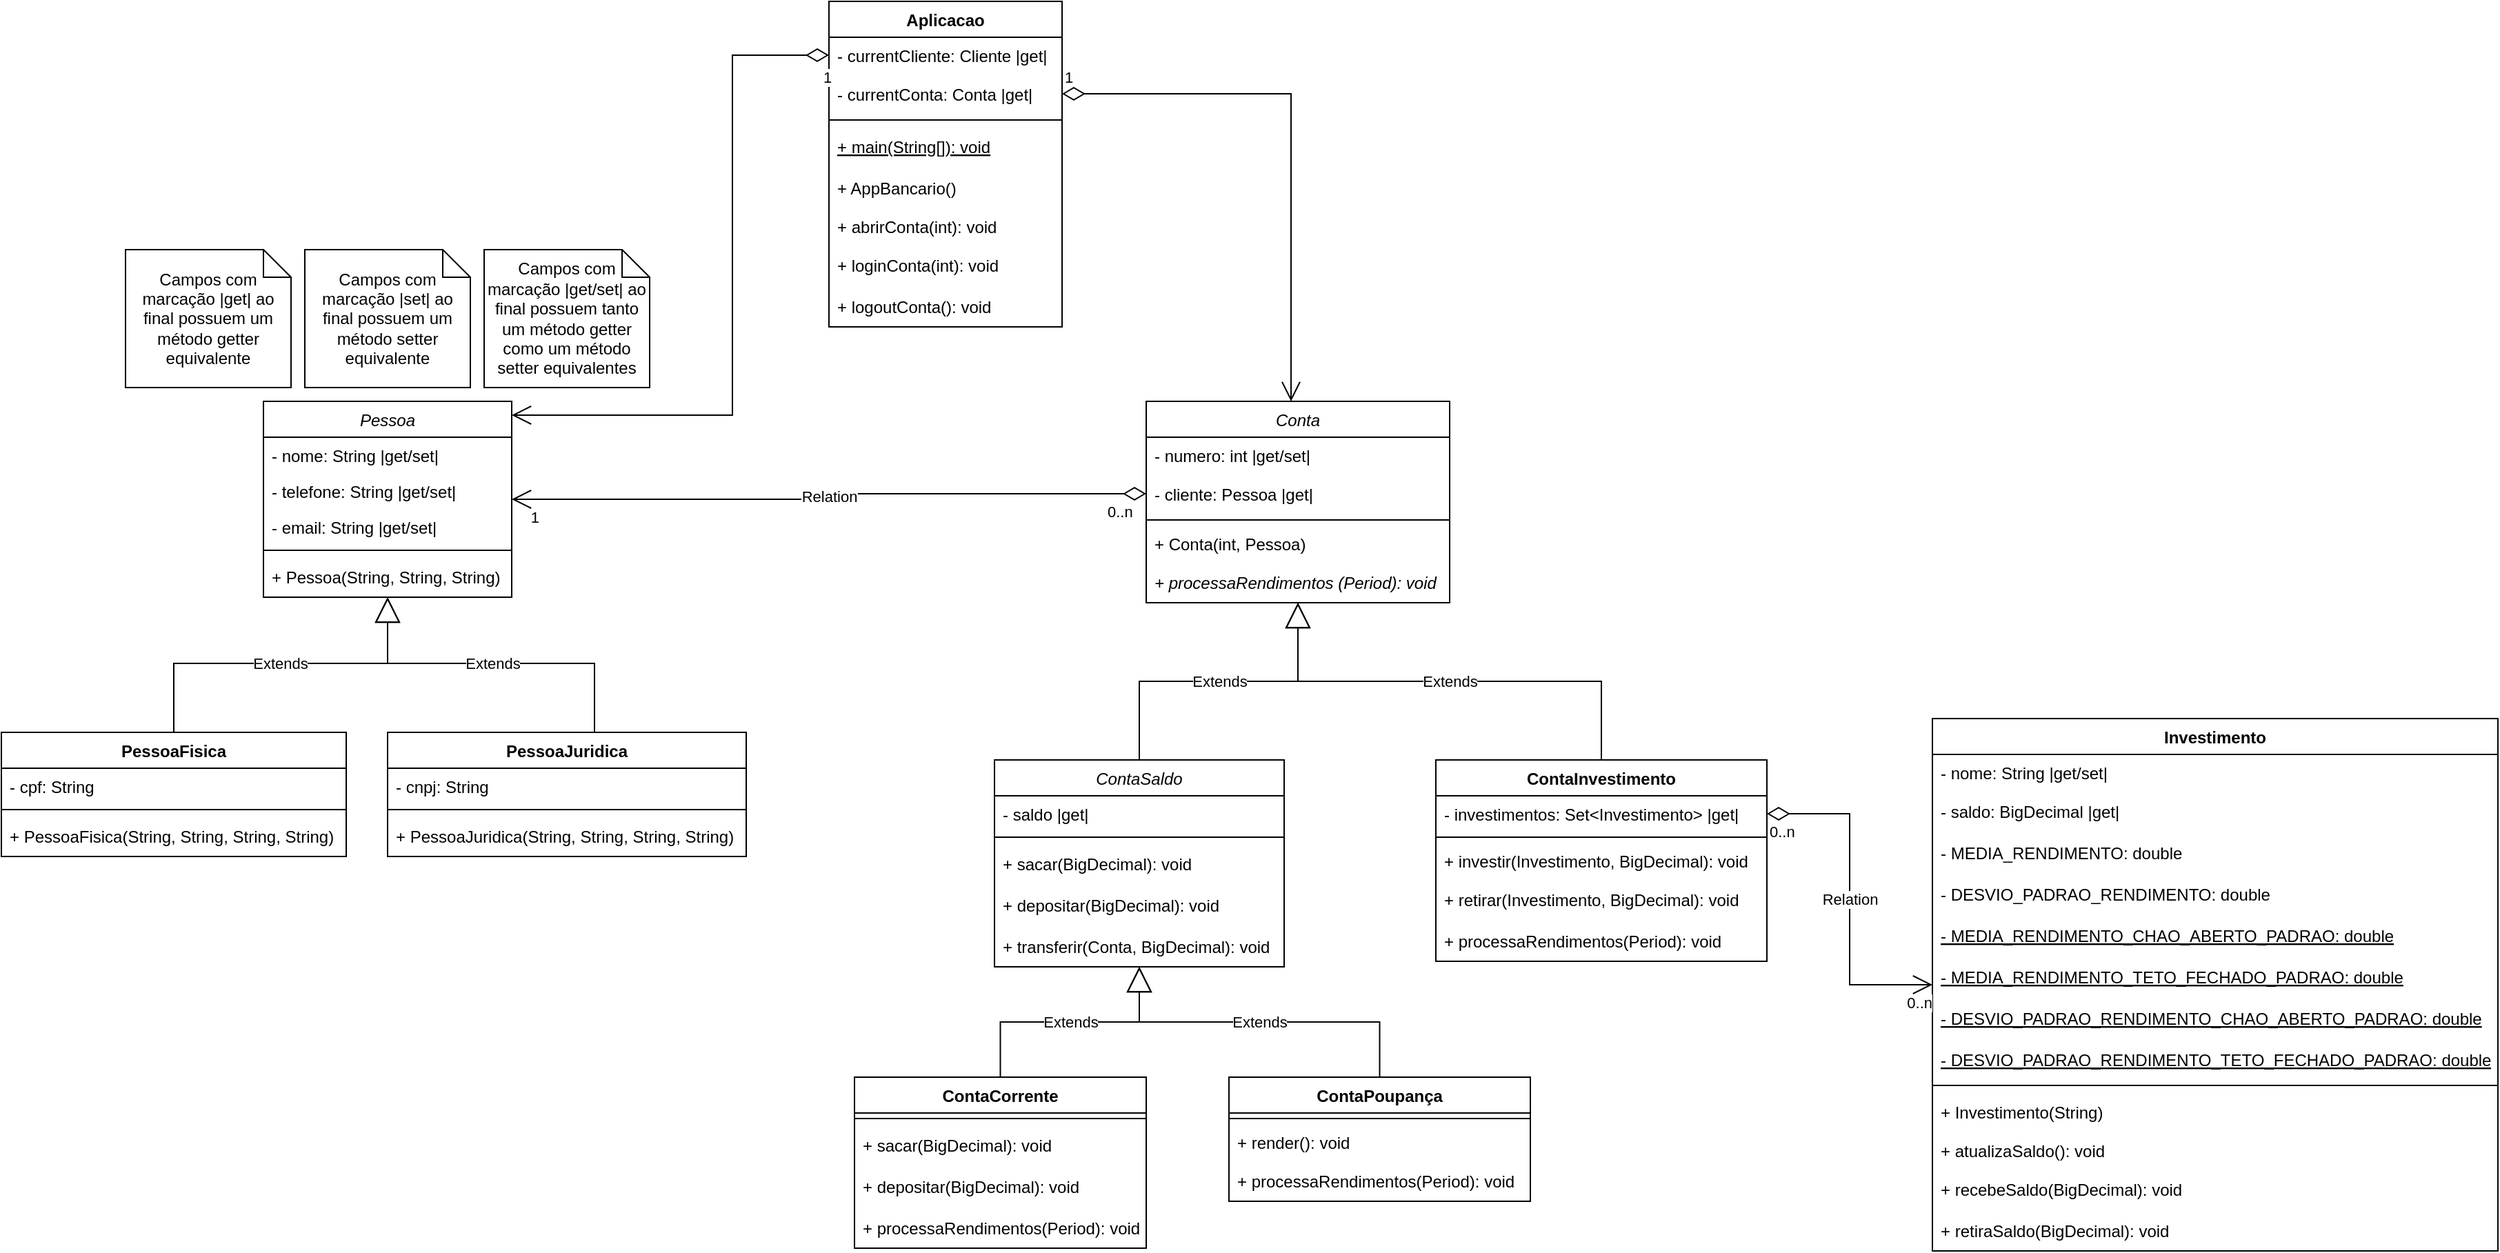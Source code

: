 <mxfile version="16.5.1" type="device"><diagram id="C5RBs43oDa-KdzZeNtuy" name="Page-1"><mxGraphModel dx="782" dy="1708" grid="1" gridSize="10" guides="1" tooltips="1" connect="1" arrows="1" fold="1" page="1" pageScale="1" pageWidth="827" pageHeight="1169" math="0" shadow="0"><root><mxCell id="WIyWlLk6GJQsqaUBKTNV-0"/><mxCell id="WIyWlLk6GJQsqaUBKTNV-1" parent="WIyWlLk6GJQsqaUBKTNV-0"/><mxCell id="zkfFHV4jXpPFQw0GAbJ--0" value="Pessoa" style="swimlane;fontStyle=2;align=center;verticalAlign=top;childLayout=stackLayout;horizontal=1;startSize=26;horizontalStack=0;resizeParent=1;resizeLast=0;collapsible=1;marginBottom=0;rounded=0;shadow=0;strokeWidth=1;" parent="WIyWlLk6GJQsqaUBKTNV-1" vertex="1"><mxGeometry x="240" y="120" width="180" height="142" as="geometry"><mxRectangle x="230" y="140" width="160" height="26" as="alternateBounds"/></mxGeometry></mxCell><mxCell id="zkfFHV4jXpPFQw0GAbJ--1" value="- nome: String |get/set|" style="text;align=left;verticalAlign=top;spacingLeft=4;spacingRight=4;overflow=hidden;rotatable=0;points=[[0,0.5],[1,0.5]];portConstraint=eastwest;" parent="zkfFHV4jXpPFQw0GAbJ--0" vertex="1"><mxGeometry y="26" width="180" height="26" as="geometry"/></mxCell><mxCell id="zkfFHV4jXpPFQw0GAbJ--2" value="- telefone: String |get/set|" style="text;align=left;verticalAlign=top;spacingLeft=4;spacingRight=4;overflow=hidden;rotatable=0;points=[[0,0.5],[1,0.5]];portConstraint=eastwest;rounded=0;shadow=0;html=0;" parent="zkfFHV4jXpPFQw0GAbJ--0" vertex="1"><mxGeometry y="52" width="180" height="26" as="geometry"/></mxCell><mxCell id="zkfFHV4jXpPFQw0GAbJ--3" value="- email: String |get/set|" style="text;align=left;verticalAlign=top;spacingLeft=4;spacingRight=4;overflow=hidden;rotatable=0;points=[[0,0.5],[1,0.5]];portConstraint=eastwest;rounded=0;shadow=0;html=0;" parent="zkfFHV4jXpPFQw0GAbJ--0" vertex="1"><mxGeometry y="78" width="180" height="26" as="geometry"/></mxCell><mxCell id="zkfFHV4jXpPFQw0GAbJ--4" value="" style="line;html=1;strokeWidth=1;align=left;verticalAlign=middle;spacingTop=-1;spacingLeft=3;spacingRight=3;rotatable=0;labelPosition=right;points=[];portConstraint=eastwest;" parent="zkfFHV4jXpPFQw0GAbJ--0" vertex="1"><mxGeometry y="104" width="180" height="8" as="geometry"/></mxCell><mxCell id="9RuYheYxcO-khWazpJYn-17" value="+ Pessoa(String, String, String)" style="text;strokeColor=none;fillColor=none;align=left;verticalAlign=middle;spacingLeft=4;spacingRight=4;overflow=hidden;points=[[0,0.5],[1,0.5]];portConstraint=eastwest;rotatable=0;" parent="zkfFHV4jXpPFQw0GAbJ--0" vertex="1"><mxGeometry y="112" width="180" height="30" as="geometry"/></mxCell><mxCell id="9RuYheYxcO-khWazpJYn-6" value="PessoaFisica" style="swimlane;fontStyle=1;align=center;verticalAlign=top;childLayout=stackLayout;horizontal=1;startSize=26;horizontalStack=0;resizeParent=1;resizeParentMax=0;resizeLast=0;collapsible=1;marginBottom=0;" parent="WIyWlLk6GJQsqaUBKTNV-1" vertex="1"><mxGeometry x="50" y="360" width="250" height="90" as="geometry"/></mxCell><mxCell id="9RuYheYxcO-khWazpJYn-7" value="- cpf: String" style="text;strokeColor=none;fillColor=none;align=left;verticalAlign=top;spacingLeft=4;spacingRight=4;overflow=hidden;rotatable=0;points=[[0,0.5],[1,0.5]];portConstraint=eastwest;" parent="9RuYheYxcO-khWazpJYn-6" vertex="1"><mxGeometry y="26" width="250" height="26" as="geometry"/></mxCell><mxCell id="9RuYheYxcO-khWazpJYn-8" value="" style="line;strokeWidth=1;fillColor=none;align=left;verticalAlign=middle;spacingTop=-1;spacingLeft=3;spacingRight=3;rotatable=0;labelPosition=right;points=[];portConstraint=eastwest;" parent="9RuYheYxcO-khWazpJYn-6" vertex="1"><mxGeometry y="52" width="250" height="8" as="geometry"/></mxCell><mxCell id="9RuYheYxcO-khWazpJYn-25" value="+ PessoaFisica(String, String, String, String)" style="text;strokeColor=none;fillColor=none;align=left;verticalAlign=middle;spacingLeft=4;spacingRight=4;overflow=hidden;points=[[0,0.5],[1,0.5]];portConstraint=eastwest;rotatable=0;" parent="9RuYheYxcO-khWazpJYn-6" vertex="1"><mxGeometry y="60" width="250" height="30" as="geometry"/></mxCell><mxCell id="9RuYheYxcO-khWazpJYn-16" value="Extends" style="endArrow=block;endSize=16;endFill=0;html=1;rounded=0;edgeStyle=elbowEdgeStyle;elbow=vertical;" parent="WIyWlLk6GJQsqaUBKTNV-1" source="9RuYheYxcO-khWazpJYn-6" target="zkfFHV4jXpPFQw0GAbJ--0" edge="1"><mxGeometry width="160" relative="1" as="geometry"><mxPoint x="200" y="360" as="sourcePoint"/><mxPoint x="460" y="480" as="targetPoint"/><Array as="points"><mxPoint x="175" y="310"/><mxPoint x="190" y="500"/></Array></mxGeometry></mxCell><mxCell id="9RuYheYxcO-khWazpJYn-19" value="PessoaJuridica" style="swimlane;fontStyle=1;align=center;verticalAlign=top;childLayout=stackLayout;horizontal=1;startSize=26;horizontalStack=0;resizeParent=1;resizeParentMax=0;resizeLast=0;collapsible=1;marginBottom=0;" parent="WIyWlLk6GJQsqaUBKTNV-1" vertex="1"><mxGeometry x="330" y="360" width="260" height="90" as="geometry"/></mxCell><mxCell id="9RuYheYxcO-khWazpJYn-20" value="- cnpj: String" style="text;strokeColor=none;fillColor=none;align=left;verticalAlign=top;spacingLeft=4;spacingRight=4;overflow=hidden;rotatable=0;points=[[0,0.5],[1,0.5]];portConstraint=eastwest;" parent="9RuYheYxcO-khWazpJYn-19" vertex="1"><mxGeometry y="26" width="260" height="26" as="geometry"/></mxCell><mxCell id="9RuYheYxcO-khWazpJYn-21" value="" style="line;strokeWidth=1;fillColor=none;align=left;verticalAlign=middle;spacingTop=-1;spacingLeft=3;spacingRight=3;rotatable=0;labelPosition=right;points=[];portConstraint=eastwest;" parent="9RuYheYxcO-khWazpJYn-19" vertex="1"><mxGeometry y="52" width="260" height="8" as="geometry"/></mxCell><mxCell id="9RuYheYxcO-khWazpJYn-26" value="+ PessoaJuridica(String, String, String, String)" style="text;strokeColor=none;fillColor=none;align=left;verticalAlign=middle;spacingLeft=4;spacingRight=4;overflow=hidden;points=[[0,0.5],[1,0.5]];portConstraint=eastwest;rotatable=0;" parent="9RuYheYxcO-khWazpJYn-19" vertex="1"><mxGeometry y="60" width="260" height="30" as="geometry"/></mxCell><mxCell id="9RuYheYxcO-khWazpJYn-24" value="Extends" style="endArrow=block;endSize=16;endFill=0;html=1;rounded=0;edgeStyle=elbowEdgeStyle;elbow=vertical;" parent="WIyWlLk6GJQsqaUBKTNV-1" source="9RuYheYxcO-khWazpJYn-19" target="zkfFHV4jXpPFQw0GAbJ--0" edge="1"><mxGeometry width="160" relative="1" as="geometry"><mxPoint x="120" y="537" as="sourcePoint"/><mxPoint x="340" y="560" as="targetPoint"/><Array as="points"><mxPoint x="480" y="310"/><mxPoint x="350" y="460"/><mxPoint x="340" y="480"/><mxPoint x="340" y="510"/></Array></mxGeometry></mxCell><mxCell id="9RuYheYxcO-khWazpJYn-27" value="Conta" style="swimlane;fontStyle=2;align=center;verticalAlign=top;childLayout=stackLayout;horizontal=1;startSize=26;horizontalStack=0;resizeParent=1;resizeParentMax=0;resizeLast=0;collapsible=1;marginBottom=0;" parent="WIyWlLk6GJQsqaUBKTNV-1" vertex="1"><mxGeometry x="880" y="120" width="220" height="146" as="geometry"/></mxCell><mxCell id="9RuYheYxcO-khWazpJYn-28" value="- numero: int |get/set|" style="text;strokeColor=none;fillColor=none;align=left;verticalAlign=top;spacingLeft=4;spacingRight=4;overflow=hidden;rotatable=0;points=[[0,0.5],[1,0.5]];portConstraint=eastwest;" parent="9RuYheYxcO-khWazpJYn-27" vertex="1"><mxGeometry y="26" width="220" height="26" as="geometry"/></mxCell><mxCell id="9RuYheYxcO-khWazpJYn-31" value="- cliente: Pessoa |get|" style="text;strokeColor=none;fillColor=none;align=left;verticalAlign=middle;spacingLeft=4;spacingRight=4;overflow=hidden;points=[[0,0.5],[1,0.5]];portConstraint=eastwest;rotatable=0;" parent="9RuYheYxcO-khWazpJYn-27" vertex="1"><mxGeometry y="52" width="220" height="30" as="geometry"/></mxCell><mxCell id="9RuYheYxcO-khWazpJYn-29" value="" style="line;strokeWidth=1;fillColor=none;align=left;verticalAlign=middle;spacingTop=-1;spacingLeft=3;spacingRight=3;rotatable=0;labelPosition=right;points=[];portConstraint=eastwest;" parent="9RuYheYxcO-khWazpJYn-27" vertex="1"><mxGeometry y="82" width="220" height="8" as="geometry"/></mxCell><mxCell id="9RuYheYxcO-khWazpJYn-30" value="+ Conta(int, Pessoa)" style="text;strokeColor=none;fillColor=none;align=left;verticalAlign=top;spacingLeft=4;spacingRight=4;overflow=hidden;rotatable=0;points=[[0,0.5],[1,0.5]];portConstraint=eastwest;" parent="9RuYheYxcO-khWazpJYn-27" vertex="1"><mxGeometry y="90" width="220" height="26" as="geometry"/></mxCell><mxCell id="_iqbVqvjDQdFOtWDnBcp-0" value="+ processaRendimentos (Period): void" style="text;strokeColor=none;fillColor=none;align=left;verticalAlign=middle;spacingLeft=4;spacingRight=4;overflow=hidden;points=[[0,0.5],[1,0.5]];portConstraint=eastwest;rotatable=0;fontStyle=2" parent="9RuYheYxcO-khWazpJYn-27" vertex="1"><mxGeometry y="116" width="220" height="30" as="geometry"/></mxCell><mxCell id="9RuYheYxcO-khWazpJYn-32" value="Relation" style="endArrow=open;html=1;endSize=12;startArrow=diamondThin;startSize=14;startFill=0;edgeStyle=orthogonalEdgeStyle;rounded=0;elbow=vertical;" parent="WIyWlLk6GJQsqaUBKTNV-1" source="9RuYheYxcO-khWazpJYn-31" target="zkfFHV4jXpPFQw0GAbJ--0" edge="1"><mxGeometry relative="1" as="geometry"><mxPoint x="510" y="250" as="sourcePoint"/><mxPoint x="670" y="250" as="targetPoint"/></mxGeometry></mxCell><mxCell id="9RuYheYxcO-khWazpJYn-33" value="0..n" style="edgeLabel;resizable=0;html=1;align=left;verticalAlign=top;" parent="9RuYheYxcO-khWazpJYn-32" connectable="0" vertex="1"><mxGeometry x="-1" relative="1" as="geometry"><mxPoint x="-30" as="offset"/></mxGeometry></mxCell><mxCell id="9RuYheYxcO-khWazpJYn-34" value="1" style="edgeLabel;resizable=0;html=1;align=right;verticalAlign=top;" parent="9RuYheYxcO-khWazpJYn-32" connectable="0" vertex="1"><mxGeometry x="1" relative="1" as="geometry"><mxPoint x="20" as="offset"/></mxGeometry></mxCell><mxCell id="9RuYheYxcO-khWazpJYn-38" value="Campos com marcação |get| ao final possuem um método getter equivalente" style="shape=note;size=20;whiteSpace=wrap;html=1;" parent="WIyWlLk6GJQsqaUBKTNV-1" vertex="1"><mxGeometry x="140" y="10" width="120" height="100" as="geometry"/></mxCell><mxCell id="9RuYheYxcO-khWazpJYn-39" value="Campos com marcação |set| ao final possuem um método setter equivalente" style="shape=note;size=20;whiteSpace=wrap;html=1;" parent="WIyWlLk6GJQsqaUBKTNV-1" vertex="1"><mxGeometry x="270" y="10" width="120" height="100" as="geometry"/></mxCell><mxCell id="9RuYheYxcO-khWazpJYn-40" value="Campos com marcação |get/set| ao final possuem tanto um método getter como um método setter equivalentes" style="shape=note;size=20;whiteSpace=wrap;html=1;" parent="WIyWlLk6GJQsqaUBKTNV-1" vertex="1"><mxGeometry x="400" y="10" width="120" height="100" as="geometry"/></mxCell><mxCell id="9RuYheYxcO-khWazpJYn-41" value="ContaCorrente" style="swimlane;fontStyle=1;align=center;verticalAlign=top;childLayout=stackLayout;horizontal=1;startSize=26;horizontalStack=0;resizeParent=1;resizeParentMax=0;resizeLast=0;collapsible=1;marginBottom=0;" parent="WIyWlLk6GJQsqaUBKTNV-1" vertex="1"><mxGeometry x="668.5" y="610" width="211.5" height="124" as="geometry"/></mxCell><mxCell id="9RuYheYxcO-khWazpJYn-43" value="" style="line;strokeWidth=1;fillColor=none;align=left;verticalAlign=middle;spacingTop=-1;spacingLeft=3;spacingRight=3;rotatable=0;labelPosition=right;points=[];portConstraint=eastwest;" parent="9RuYheYxcO-khWazpJYn-41" vertex="1"><mxGeometry y="26" width="211.5" height="8" as="geometry"/></mxCell><mxCell id="9RuYheYxcO-khWazpJYn-69" value="+ sacar(BigDecimal): void" style="text;strokeColor=none;fillColor=none;align=left;verticalAlign=middle;spacingLeft=4;spacingRight=4;overflow=hidden;points=[[0,0.5],[1,0.5]];portConstraint=eastwest;rotatable=0;" parent="9RuYheYxcO-khWazpJYn-41" vertex="1"><mxGeometry y="34" width="211.5" height="30" as="geometry"/></mxCell><mxCell id="9RuYheYxcO-khWazpJYn-70" value="+ depositar(BigDecimal): void" style="text;strokeColor=none;fillColor=none;align=left;verticalAlign=middle;spacingLeft=4;spacingRight=4;overflow=hidden;points=[[0,0.5],[1,0.5]];portConstraint=eastwest;rotatable=0;" parent="9RuYheYxcO-khWazpJYn-41" vertex="1"><mxGeometry y="64" width="211.5" height="30" as="geometry"/></mxCell><mxCell id="_iqbVqvjDQdFOtWDnBcp-1" value="+ processaRendimentos(Period): void" style="text;strokeColor=none;fillColor=none;align=left;verticalAlign=middle;spacingLeft=4;spacingRight=4;overflow=hidden;points=[[0,0.5],[1,0.5]];portConstraint=eastwest;rotatable=0;" parent="9RuYheYxcO-khWazpJYn-41" vertex="1"><mxGeometry y="94" width="211.5" height="30" as="geometry"/></mxCell><mxCell id="9RuYheYxcO-khWazpJYn-47" value="ContaPoupança" style="swimlane;fontStyle=1;align=center;verticalAlign=top;childLayout=stackLayout;horizontal=1;startSize=26;horizontalStack=0;resizeParent=1;resizeParentMax=0;resizeLast=0;collapsible=1;marginBottom=0;" parent="WIyWlLk6GJQsqaUBKTNV-1" vertex="1"><mxGeometry x="940" y="610" width="218.5" height="90" as="geometry"/></mxCell><mxCell id="9RuYheYxcO-khWazpJYn-49" value="" style="line;strokeWidth=1;fillColor=none;align=left;verticalAlign=middle;spacingTop=-1;spacingLeft=3;spacingRight=3;rotatable=0;labelPosition=right;points=[];portConstraint=eastwest;" parent="9RuYheYxcO-khWazpJYn-47" vertex="1"><mxGeometry y="26" width="218.5" height="8" as="geometry"/></mxCell><mxCell id="9RuYheYxcO-khWazpJYn-50" value="+ render(): void" style="text;strokeColor=none;fillColor=none;align=left;verticalAlign=top;spacingLeft=4;spacingRight=4;overflow=hidden;rotatable=0;points=[[0,0.5],[1,0.5]];portConstraint=eastwest;" parent="9RuYheYxcO-khWazpJYn-47" vertex="1"><mxGeometry y="34" width="218.5" height="26" as="geometry"/></mxCell><mxCell id="_iqbVqvjDQdFOtWDnBcp-2" value="+ processaRendimentos(Period): void" style="text;strokeColor=none;fillColor=none;align=left;verticalAlign=middle;spacingLeft=4;spacingRight=4;overflow=hidden;points=[[0,0.5],[1,0.5]];portConstraint=eastwest;rotatable=0;" parent="9RuYheYxcO-khWazpJYn-47" vertex="1"><mxGeometry y="60" width="218.5" height="30" as="geometry"/></mxCell><mxCell id="9RuYheYxcO-khWazpJYn-52" value="ContaInvestimento" style="swimlane;fontStyle=1;align=center;verticalAlign=top;childLayout=stackLayout;horizontal=1;startSize=26;horizontalStack=0;resizeParent=1;resizeParentMax=0;resizeLast=0;collapsible=1;marginBottom=0;" parent="WIyWlLk6GJQsqaUBKTNV-1" vertex="1"><mxGeometry x="1090" y="380" width="240" height="146" as="geometry"/></mxCell><mxCell id="9RuYheYxcO-khWazpJYn-53" value="- investimentos: Set&lt;Investimento&gt; |get|" style="text;strokeColor=none;fillColor=none;align=left;verticalAlign=top;spacingLeft=4;spacingRight=4;overflow=hidden;rotatable=0;points=[[0,0.5],[1,0.5]];portConstraint=eastwest;" parent="9RuYheYxcO-khWazpJYn-52" vertex="1"><mxGeometry y="26" width="240" height="26" as="geometry"/></mxCell><mxCell id="9RuYheYxcO-khWazpJYn-54" value="" style="line;strokeWidth=1;fillColor=none;align=left;verticalAlign=middle;spacingTop=-1;spacingLeft=3;spacingRight=3;rotatable=0;labelPosition=right;points=[];portConstraint=eastwest;" parent="9RuYheYxcO-khWazpJYn-52" vertex="1"><mxGeometry y="52" width="240" height="8" as="geometry"/></mxCell><mxCell id="9RuYheYxcO-khWazpJYn-55" value="+ investir(Investimento, BigDecimal): void" style="text;strokeColor=none;fillColor=none;align=left;verticalAlign=top;spacingLeft=4;spacingRight=4;overflow=hidden;rotatable=0;points=[[0,0.5],[1,0.5]];portConstraint=eastwest;" parent="9RuYheYxcO-khWazpJYn-52" vertex="1"><mxGeometry y="60" width="240" height="26" as="geometry"/></mxCell><mxCell id="9RuYheYxcO-khWazpJYn-78" value="+ retirar(Investimento, BigDecimal): void" style="text;strokeColor=none;fillColor=none;align=left;verticalAlign=middle;spacingLeft=4;spacingRight=4;overflow=hidden;points=[[0,0.5],[1,0.5]];portConstraint=eastwest;rotatable=0;" parent="9RuYheYxcO-khWazpJYn-52" vertex="1"><mxGeometry y="86" width="240" height="30" as="geometry"/></mxCell><mxCell id="_iqbVqvjDQdFOtWDnBcp-3" value="+ processaRendimentos(Period): void" style="text;strokeColor=none;fillColor=none;align=left;verticalAlign=middle;spacingLeft=4;spacingRight=4;overflow=hidden;points=[[0,0.5],[1,0.5]];portConstraint=eastwest;rotatable=0;" parent="9RuYheYxcO-khWazpJYn-52" vertex="1"><mxGeometry y="116" width="240" height="30" as="geometry"/></mxCell><mxCell id="9RuYheYxcO-khWazpJYn-61" value="ContaSaldo" style="swimlane;fontStyle=2;align=center;verticalAlign=top;childLayout=stackLayout;horizontal=1;startSize=26;horizontalStack=0;resizeParent=1;resizeParentMax=0;resizeLast=0;collapsible=1;marginBottom=0;" parent="WIyWlLk6GJQsqaUBKTNV-1" vertex="1"><mxGeometry x="770" y="380" width="210" height="150" as="geometry"/></mxCell><mxCell id="9RuYheYxcO-khWazpJYn-62" value="- saldo |get|" style="text;strokeColor=none;fillColor=none;align=left;verticalAlign=top;spacingLeft=4;spacingRight=4;overflow=hidden;rotatable=0;points=[[0,0.5],[1,0.5]];portConstraint=eastwest;" parent="9RuYheYxcO-khWazpJYn-61" vertex="1"><mxGeometry y="26" width="210" height="26" as="geometry"/></mxCell><mxCell id="9RuYheYxcO-khWazpJYn-63" value="" style="line;strokeWidth=1;fillColor=none;align=left;verticalAlign=middle;spacingTop=-1;spacingLeft=3;spacingRight=3;rotatable=0;labelPosition=right;points=[];portConstraint=eastwest;" parent="9RuYheYxcO-khWazpJYn-61" vertex="1"><mxGeometry y="52" width="210" height="8" as="geometry"/></mxCell><mxCell id="9RuYheYxcO-khWazpJYn-58" value="+ sacar(BigDecimal): void" style="text;strokeColor=none;fillColor=none;align=left;verticalAlign=middle;spacingLeft=4;spacingRight=4;overflow=hidden;points=[[0,0.5],[1,0.5]];portConstraint=eastwest;rotatable=0;" parent="9RuYheYxcO-khWazpJYn-61" vertex="1"><mxGeometry y="60" width="210" height="30" as="geometry"/></mxCell><mxCell id="9RuYheYxcO-khWazpJYn-59" value="+ depositar(BigDecimal): void" style="text;strokeColor=none;fillColor=none;align=left;verticalAlign=middle;spacingLeft=4;spacingRight=4;overflow=hidden;points=[[0,0.5],[1,0.5]];portConstraint=eastwest;rotatable=0;" parent="9RuYheYxcO-khWazpJYn-61" vertex="1"><mxGeometry y="90" width="210" height="30" as="geometry"/></mxCell><mxCell id="9RuYheYxcO-khWazpJYn-60" value="+ transferir(Conta, BigDecimal): void" style="text;strokeColor=none;fillColor=none;align=left;verticalAlign=middle;spacingLeft=4;spacingRight=4;overflow=hidden;points=[[0,0.5],[1,0.5]];portConstraint=eastwest;rotatable=0;" parent="9RuYheYxcO-khWazpJYn-61" vertex="1"><mxGeometry y="120" width="210" height="30" as="geometry"/></mxCell><mxCell id="9RuYheYxcO-khWazpJYn-65" value="Extends" style="endArrow=block;endSize=16;endFill=0;html=1;rounded=0;elbow=vertical;edgeStyle=elbowEdgeStyle;" parent="WIyWlLk6GJQsqaUBKTNV-1" source="9RuYheYxcO-khWazpJYn-41" target="9RuYheYxcO-khWazpJYn-61" edge="1"><mxGeometry width="160" relative="1" as="geometry"><mxPoint x="650" y="490" as="sourcePoint"/><mxPoint x="810" y="490" as="targetPoint"/></mxGeometry></mxCell><mxCell id="9RuYheYxcO-khWazpJYn-66" value="Extends" style="endArrow=block;endSize=16;endFill=0;html=1;rounded=0;elbow=vertical;edgeStyle=elbowEdgeStyle;" parent="WIyWlLk6GJQsqaUBKTNV-1" source="9RuYheYxcO-khWazpJYn-47" target="9RuYheYxcO-khWazpJYn-61" edge="1"><mxGeometry width="160" relative="1" as="geometry"><mxPoint x="960" y="480" as="sourcePoint"/><mxPoint x="1120" y="480" as="targetPoint"/></mxGeometry></mxCell><mxCell id="9RuYheYxcO-khWazpJYn-67" value="Extends" style="endArrow=block;endSize=16;endFill=0;html=1;rounded=0;elbow=vertical;edgeStyle=elbowEdgeStyle;" parent="WIyWlLk6GJQsqaUBKTNV-1" source="9RuYheYxcO-khWazpJYn-61" target="9RuYheYxcO-khWazpJYn-27" edge="1"><mxGeometry width="160" relative="1" as="geometry"><mxPoint x="680" y="330" as="sourcePoint"/><mxPoint x="840" y="330" as="targetPoint"/></mxGeometry></mxCell><mxCell id="9RuYheYxcO-khWazpJYn-68" value="Extends" style="endArrow=block;endSize=16;endFill=0;html=1;rounded=0;elbow=vertical;edgeStyle=elbowEdgeStyle;" parent="WIyWlLk6GJQsqaUBKTNV-1" source="9RuYheYxcO-khWazpJYn-52" target="9RuYheYxcO-khWazpJYn-27" edge="1"><mxGeometry width="160" relative="1" as="geometry"><mxPoint x="1160" y="380" as="sourcePoint"/><mxPoint x="1320" y="380" as="targetPoint"/></mxGeometry></mxCell><mxCell id="9RuYheYxcO-khWazpJYn-71" value="Investimento" style="swimlane;fontStyle=1;align=center;verticalAlign=top;childLayout=stackLayout;horizontal=1;startSize=26;horizontalStack=0;resizeParent=1;resizeParentMax=0;resizeLast=0;collapsible=1;marginBottom=0;" parent="WIyWlLk6GJQsqaUBKTNV-1" vertex="1"><mxGeometry x="1450" y="350" width="410" height="386" as="geometry"/></mxCell><mxCell id="9RuYheYxcO-khWazpJYn-72" value="- nome: String |get/set|" style="text;strokeColor=none;fillColor=none;align=left;verticalAlign=top;spacingLeft=4;spacingRight=4;overflow=hidden;rotatable=0;points=[[0,0.5],[1,0.5]];portConstraint=eastwest;" parent="9RuYheYxcO-khWazpJYn-71" vertex="1"><mxGeometry y="26" width="410" height="26" as="geometry"/></mxCell><mxCell id="9RuYheYxcO-khWazpJYn-75" value="- saldo: BigDecimal |get|" style="text;strokeColor=none;fillColor=none;align=left;verticalAlign=middle;spacingLeft=4;spacingRight=4;overflow=hidden;points=[[0,0.5],[1,0.5]];portConstraint=eastwest;rotatable=0;" parent="9RuYheYxcO-khWazpJYn-71" vertex="1"><mxGeometry y="52" width="410" height="30" as="geometry"/></mxCell><mxCell id="lji8HiIO5vxa69v3jJOs-1" value="- MEDIA_RENDIMENTO: double" style="text;strokeColor=none;fillColor=none;align=left;verticalAlign=middle;spacingLeft=4;spacingRight=4;overflow=hidden;points=[[0,0.5],[1,0.5]];portConstraint=eastwest;rotatable=0;" vertex="1" parent="9RuYheYxcO-khWazpJYn-71"><mxGeometry y="82" width="410" height="30" as="geometry"/></mxCell><mxCell id="lji8HiIO5vxa69v3jJOs-2" value="- DESVIO_PADRAO_RENDIMENTO: double" style="text;strokeColor=none;fillColor=none;align=left;verticalAlign=middle;spacingLeft=4;spacingRight=4;overflow=hidden;points=[[0,0.5],[1,0.5]];portConstraint=eastwest;rotatable=0;" vertex="1" parent="9RuYheYxcO-khWazpJYn-71"><mxGeometry y="112" width="410" height="30" as="geometry"/></mxCell><mxCell id="lji8HiIO5vxa69v3jJOs-3" value="- MEDIA_RENDIMENTO_CHAO_ABERTO_PADRAO: double" style="text;strokeColor=none;fillColor=none;align=left;verticalAlign=middle;spacingLeft=4;spacingRight=4;overflow=hidden;points=[[0,0.5],[1,0.5]];portConstraint=eastwest;rotatable=0;fontStyle=4" vertex="1" parent="9RuYheYxcO-khWazpJYn-71"><mxGeometry y="142" width="410" height="30" as="geometry"/></mxCell><mxCell id="lji8HiIO5vxa69v3jJOs-4" value="- MEDIA_RENDIMENTO_TETO_FECHADO_PADRAO: double" style="text;strokeColor=none;fillColor=none;align=left;verticalAlign=middle;spacingLeft=4;spacingRight=4;overflow=hidden;points=[[0,0.5],[1,0.5]];portConstraint=eastwest;rotatable=0;fontStyle=4" vertex="1" parent="9RuYheYxcO-khWazpJYn-71"><mxGeometry y="172" width="410" height="30" as="geometry"/></mxCell><mxCell id="lji8HiIO5vxa69v3jJOs-5" value="- DESVIO_PADRAO_RENDIMENTO_CHAO_ABERTO_PADRAO: double" style="text;strokeColor=none;fillColor=none;align=left;verticalAlign=middle;spacingLeft=4;spacingRight=4;overflow=hidden;points=[[0,0.5],[1,0.5]];portConstraint=eastwest;rotatable=0;fontStyle=4" vertex="1" parent="9RuYheYxcO-khWazpJYn-71"><mxGeometry y="202" width="410" height="30" as="geometry"/></mxCell><mxCell id="lji8HiIO5vxa69v3jJOs-6" value="- DESVIO_PADRAO_RENDIMENTO_TETO_FECHADO_PADRAO: double" style="text;strokeColor=none;fillColor=none;align=left;verticalAlign=middle;spacingLeft=4;spacingRight=4;overflow=hidden;points=[[0,0.5],[1,0.5]];portConstraint=eastwest;rotatable=0;fontStyle=4" vertex="1" parent="9RuYheYxcO-khWazpJYn-71"><mxGeometry y="232" width="410" height="30" as="geometry"/></mxCell><mxCell id="9RuYheYxcO-khWazpJYn-73" value="" style="line;strokeWidth=1;fillColor=none;align=left;verticalAlign=middle;spacingTop=-1;spacingLeft=3;spacingRight=3;rotatable=0;labelPosition=right;points=[];portConstraint=eastwest;" parent="9RuYheYxcO-khWazpJYn-71" vertex="1"><mxGeometry y="262" width="410" height="8" as="geometry"/></mxCell><mxCell id="lji8HiIO5vxa69v3jJOs-0" value="+ Investimento(String)" style="text;strokeColor=none;fillColor=none;align=left;verticalAlign=middle;spacingLeft=4;spacingRight=4;overflow=hidden;points=[[0,0.5],[1,0.5]];portConstraint=eastwest;rotatable=0;" vertex="1" parent="9RuYheYxcO-khWazpJYn-71"><mxGeometry y="270" width="410" height="30" as="geometry"/></mxCell><mxCell id="9RuYheYxcO-khWazpJYn-74" value="+ atualizaSaldo(): void" style="text;strokeColor=none;fillColor=none;align=left;verticalAlign=top;spacingLeft=4;spacingRight=4;overflow=hidden;rotatable=0;points=[[0,0.5],[1,0.5]];portConstraint=eastwest;" parent="9RuYheYxcO-khWazpJYn-71" vertex="1"><mxGeometry y="300" width="410" height="26" as="geometry"/></mxCell><mxCell id="9RuYheYxcO-khWazpJYn-76" value="+ recebeSaldo(BigDecimal): void" style="text;strokeColor=none;fillColor=none;align=left;verticalAlign=middle;spacingLeft=4;spacingRight=4;overflow=hidden;points=[[0,0.5],[1,0.5]];portConstraint=eastwest;rotatable=0;" parent="9RuYheYxcO-khWazpJYn-71" vertex="1"><mxGeometry y="326" width="410" height="30" as="geometry"/></mxCell><mxCell id="9RuYheYxcO-khWazpJYn-77" value="+ retiraSaldo(BigDecimal): void" style="text;strokeColor=none;fillColor=none;align=left;verticalAlign=middle;spacingLeft=4;spacingRight=4;overflow=hidden;points=[[0,0.5],[1,0.5]];portConstraint=eastwest;rotatable=0;" parent="9RuYheYxcO-khWazpJYn-71" vertex="1"><mxGeometry y="356" width="410" height="30" as="geometry"/></mxCell><mxCell id="9RuYheYxcO-khWazpJYn-80" value="Relation" style="endArrow=open;html=1;endSize=12;startArrow=diamondThin;startSize=14;startFill=0;edgeStyle=orthogonalEdgeStyle;rounded=0;elbow=vertical;" parent="WIyWlLk6GJQsqaUBKTNV-1" source="9RuYheYxcO-khWazpJYn-53" target="9RuYheYxcO-khWazpJYn-71" edge="1"><mxGeometry relative="1" as="geometry"><mxPoint x="1330" y="310" as="sourcePoint"/><mxPoint x="1490" y="270" as="targetPoint"/></mxGeometry></mxCell><mxCell id="9RuYheYxcO-khWazpJYn-81" value="0..n" style="edgeLabel;resizable=0;html=1;align=left;verticalAlign=top;" parent="9RuYheYxcO-khWazpJYn-80" connectable="0" vertex="1"><mxGeometry x="-1" relative="1" as="geometry"/></mxCell><mxCell id="9RuYheYxcO-khWazpJYn-82" value="0..n" style="edgeLabel;resizable=0;html=1;align=right;verticalAlign=top;" parent="9RuYheYxcO-khWazpJYn-80" connectable="0" vertex="1"><mxGeometry x="1" relative="1" as="geometry"/></mxCell><mxCell id="9RuYheYxcO-khWazpJYn-83" value="Aplicacao" style="swimlane;fontStyle=1;align=center;verticalAlign=top;childLayout=stackLayout;horizontal=1;startSize=26;horizontalStack=0;resizeParent=1;resizeParentMax=0;resizeLast=0;collapsible=1;marginBottom=0;" parent="WIyWlLk6GJQsqaUBKTNV-1" vertex="1"><mxGeometry x="650" y="-170" width="169" height="236" as="geometry"/></mxCell><mxCell id="9RuYheYxcO-khWazpJYn-84" value="- currentCliente: Cliente |get|" style="text;strokeColor=none;fillColor=none;align=left;verticalAlign=top;spacingLeft=4;spacingRight=4;overflow=hidden;rotatable=0;points=[[0,0.5],[1,0.5]];portConstraint=eastwest;" parent="9RuYheYxcO-khWazpJYn-83" vertex="1"><mxGeometry y="26" width="169" height="26" as="geometry"/></mxCell><mxCell id="9RuYheYxcO-khWazpJYn-87" value="- currentConta: Conta |get|" style="text;strokeColor=none;fillColor=none;align=left;verticalAlign=middle;spacingLeft=4;spacingRight=4;overflow=hidden;points=[[0,0.5],[1,0.5]];portConstraint=eastwest;rotatable=0;" parent="9RuYheYxcO-khWazpJYn-83" vertex="1"><mxGeometry y="52" width="169" height="30" as="geometry"/></mxCell><mxCell id="9RuYheYxcO-khWazpJYn-85" value="" style="line;strokeWidth=1;fillColor=none;align=left;verticalAlign=middle;spacingTop=-1;spacingLeft=3;spacingRight=3;rotatable=0;labelPosition=right;points=[];portConstraint=eastwest;" parent="9RuYheYxcO-khWazpJYn-83" vertex="1"><mxGeometry y="82" width="169" height="8" as="geometry"/></mxCell><mxCell id="9RuYheYxcO-khWazpJYn-91" value="+ main(String[]): void" style="text;strokeColor=none;fillColor=none;align=left;verticalAlign=middle;spacingLeft=4;spacingRight=4;overflow=hidden;points=[[0,0.5],[1,0.5]];portConstraint=eastwest;rotatable=0;fontStyle=4" parent="9RuYheYxcO-khWazpJYn-83" vertex="1"><mxGeometry y="90" width="169" height="30" as="geometry"/></mxCell><mxCell id="9RuYheYxcO-khWazpJYn-89" value="+ AppBancario()" style="text;strokeColor=none;fillColor=none;align=left;verticalAlign=middle;spacingLeft=4;spacingRight=4;overflow=hidden;points=[[0,0.5],[1,0.5]];portConstraint=eastwest;rotatable=0;" parent="9RuYheYxcO-khWazpJYn-83" vertex="1"><mxGeometry y="120" width="169" height="30" as="geometry"/></mxCell><mxCell id="9RuYheYxcO-khWazpJYn-86" value="+ abrirConta(int): void" style="text;strokeColor=none;fillColor=none;align=left;verticalAlign=top;spacingLeft=4;spacingRight=4;overflow=hidden;rotatable=0;points=[[0,0.5],[1,0.5]];portConstraint=eastwest;" parent="9RuYheYxcO-khWazpJYn-83" vertex="1"><mxGeometry y="150" width="169" height="26" as="geometry"/></mxCell><mxCell id="9RuYheYxcO-khWazpJYn-88" value="+ loginConta(int): void" style="text;strokeColor=none;fillColor=none;align=left;verticalAlign=middle;spacingLeft=4;spacingRight=4;overflow=hidden;points=[[0,0.5],[1,0.5]];portConstraint=eastwest;rotatable=0;" parent="9RuYheYxcO-khWazpJYn-83" vertex="1"><mxGeometry y="176" width="169" height="30" as="geometry"/></mxCell><mxCell id="9RuYheYxcO-khWazpJYn-90" value="+ logoutConta(): void" style="text;strokeColor=none;fillColor=none;align=left;verticalAlign=middle;spacingLeft=4;spacingRight=4;overflow=hidden;points=[[0,0.5],[1,0.5]];portConstraint=eastwest;rotatable=0;" parent="9RuYheYxcO-khWazpJYn-83" vertex="1"><mxGeometry y="206" width="169" height="30" as="geometry"/></mxCell><mxCell id="9RuYheYxcO-khWazpJYn-92" value="1" style="endArrow=open;html=1;endSize=12;startArrow=diamondThin;startSize=14;startFill=0;edgeStyle=orthogonalEdgeStyle;align=left;verticalAlign=bottom;rounded=0;elbow=vertical;" parent="WIyWlLk6GJQsqaUBKTNV-1" source="9RuYheYxcO-khWazpJYn-84" target="zkfFHV4jXpPFQw0GAbJ--0" edge="1"><mxGeometry x="-0.973" y="25" relative="1" as="geometry"><mxPoint x="310" y="610" as="sourcePoint"/><mxPoint x="1160" y="40" as="targetPoint"/><Array as="points"><mxPoint x="580" y="-131"/><mxPoint x="580" y="130"/></Array><mxPoint as="offset"/></mxGeometry></mxCell><mxCell id="9RuYheYxcO-khWazpJYn-93" value="1" style="endArrow=open;html=1;endSize=12;startArrow=diamondThin;startSize=14;startFill=0;edgeStyle=orthogonalEdgeStyle;align=left;verticalAlign=bottom;rounded=0;elbow=vertical;" parent="WIyWlLk6GJQsqaUBKTNV-1" source="9RuYheYxcO-khWazpJYn-87" target="9RuYheYxcO-khWazpJYn-27" edge="1"><mxGeometry x="-1" y="3" relative="1" as="geometry"><mxPoint x="210" y="730" as="sourcePoint"/><mxPoint x="370" y="730" as="targetPoint"/><Array as="points"><mxPoint x="985" y="-103"/></Array></mxGeometry></mxCell></root></mxGraphModel></diagram></mxfile>
